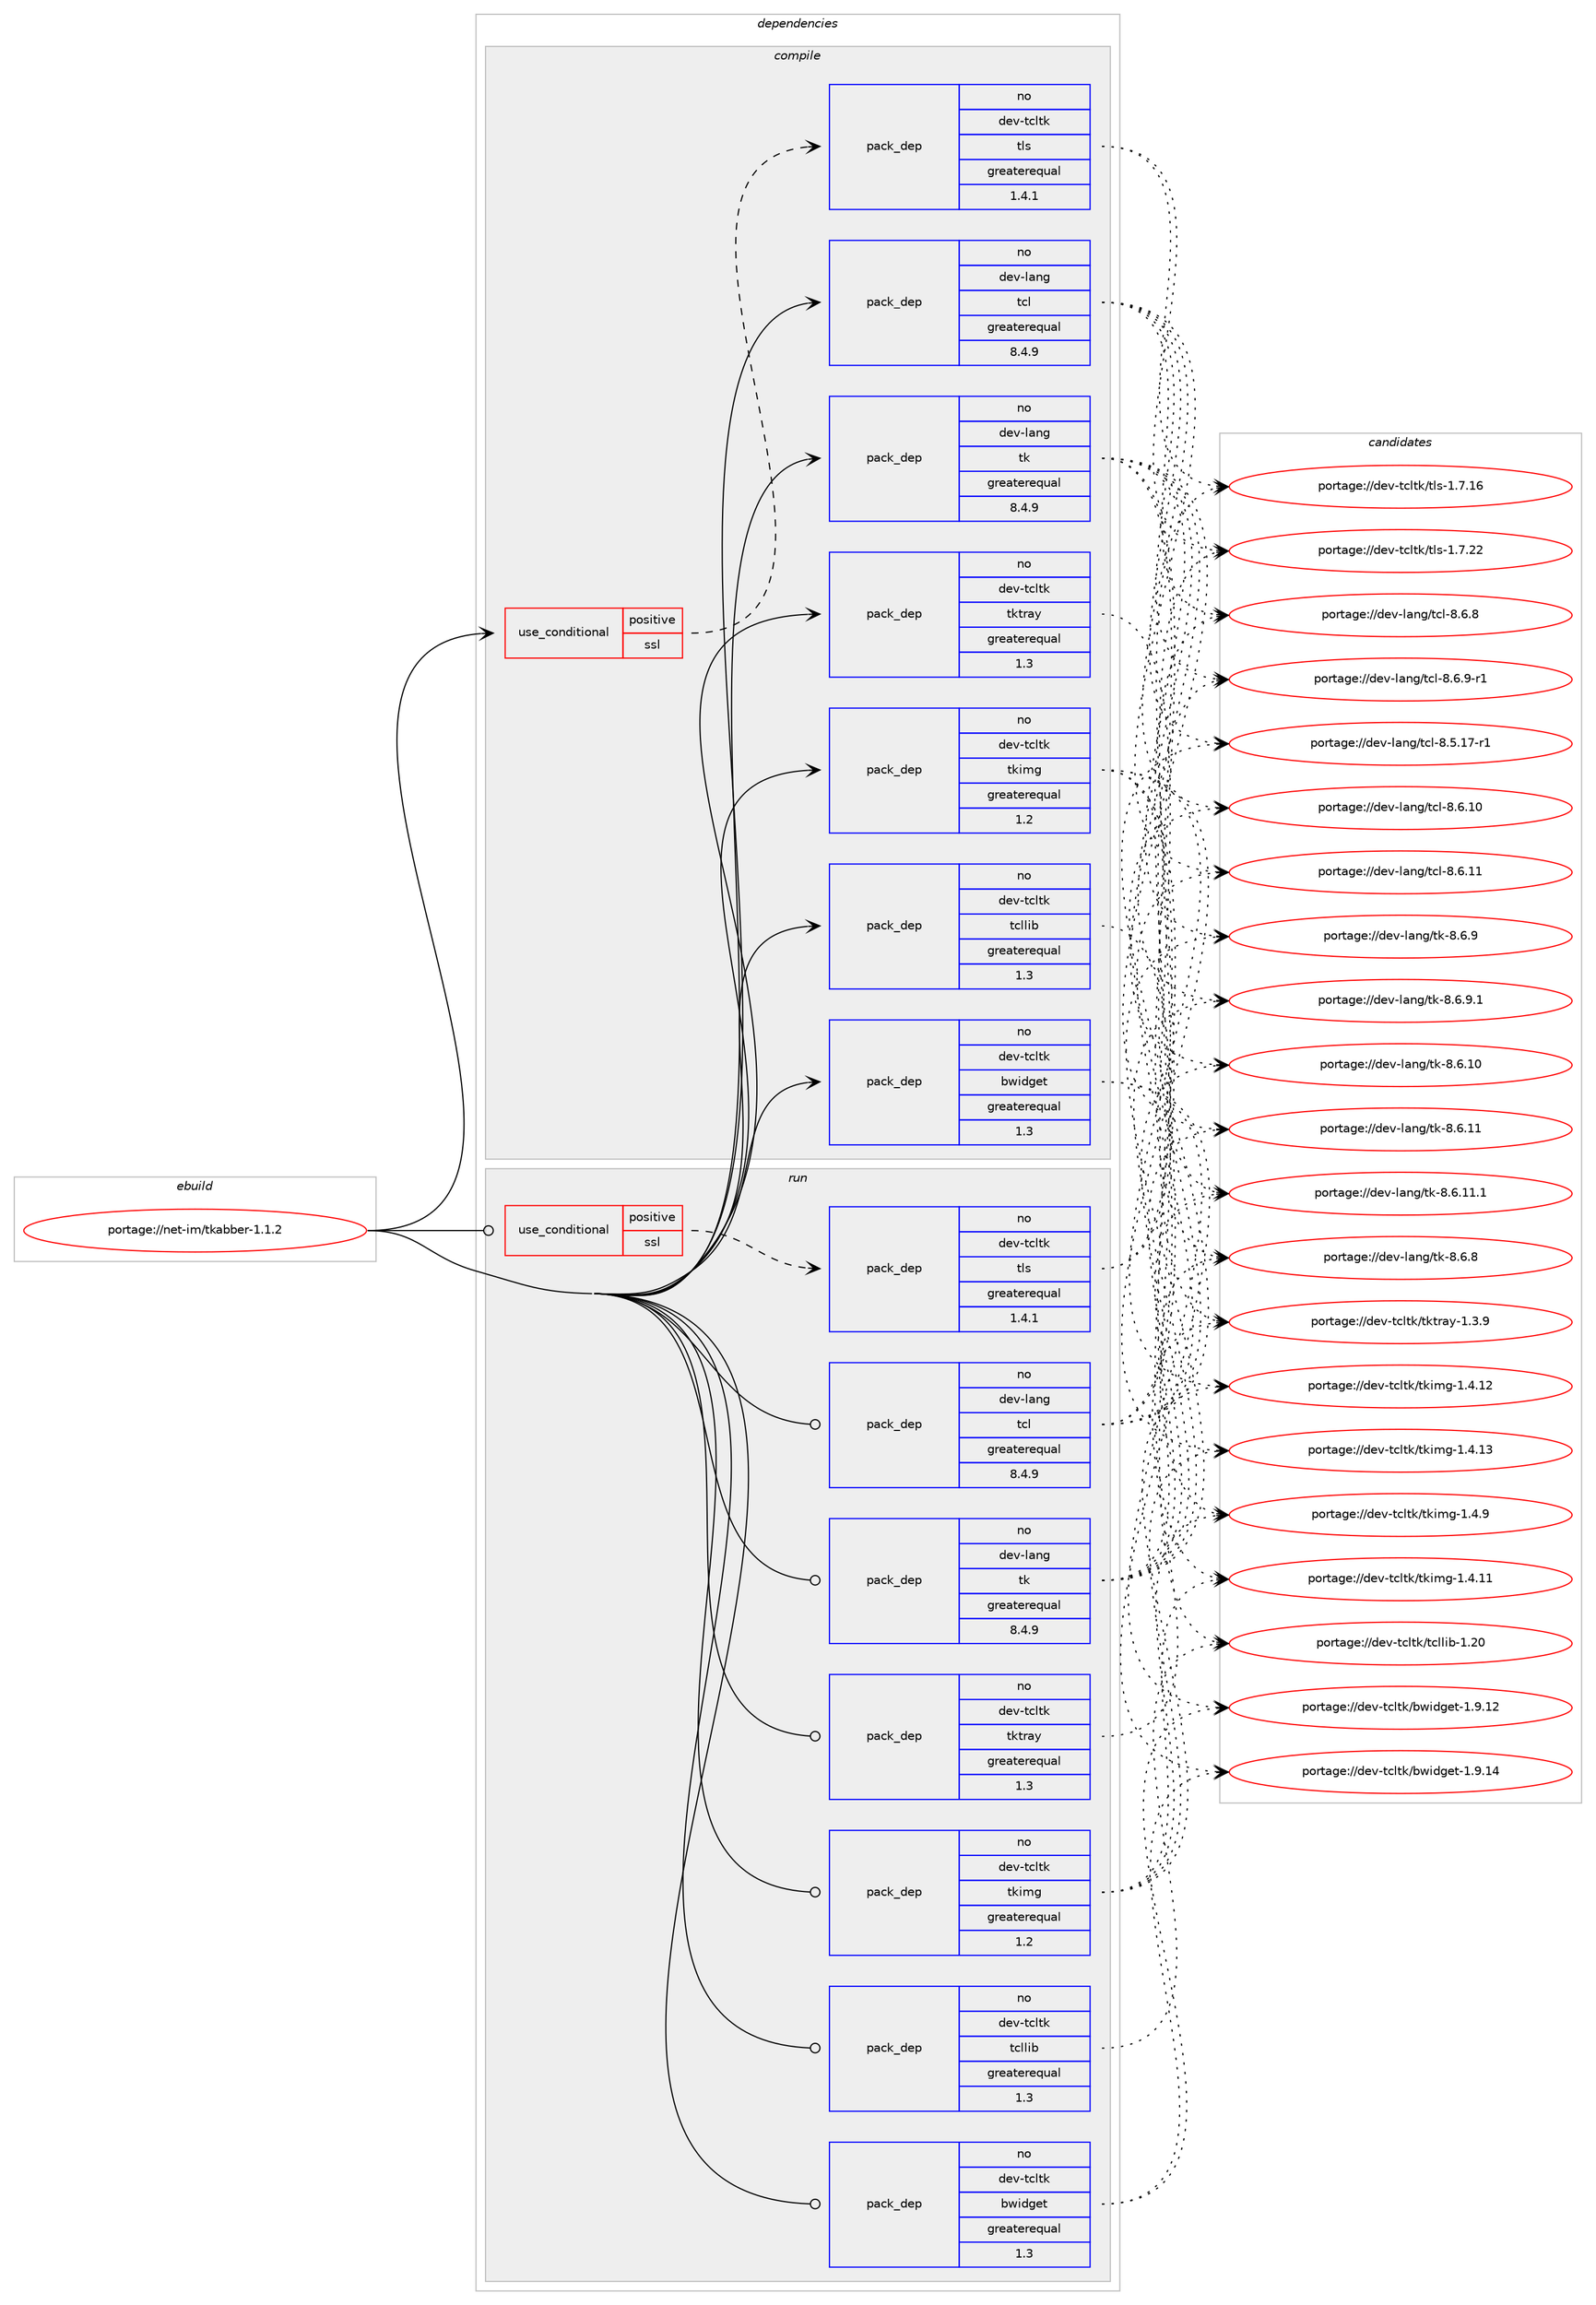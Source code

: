 digraph prolog {

# *************
# Graph options
# *************

newrank=true;
concentrate=true;
compound=true;
graph [rankdir=LR,fontname=Helvetica,fontsize=10,ranksep=1.5];#, ranksep=2.5, nodesep=0.2];
edge  [arrowhead=vee];
node  [fontname=Helvetica,fontsize=10];

# **********
# The ebuild
# **********

subgraph cluster_leftcol {
color=gray;
rank=same;
label=<<i>ebuild</i>>;
id [label="portage://net-im/tkabber-1.1.2", color=red, width=4, href="../net-im/tkabber-1.1.2.svg"];
}

# ****************
# The dependencies
# ****************

subgraph cluster_midcol {
color=gray;
label=<<i>dependencies</i>>;
subgraph cluster_compile {
fillcolor="#eeeeee";
style=filled;
label=<<i>compile</i>>;
subgraph cond48 {
dependency129 [label=<<TABLE BORDER="0" CELLBORDER="1" CELLSPACING="0" CELLPADDING="4"><TR><TD ROWSPAN="3" CELLPADDING="10">use_conditional</TD></TR><TR><TD>positive</TD></TR><TR><TD>ssl</TD></TR></TABLE>>, shape=none, color=red];
subgraph pack79 {
dependency130 [label=<<TABLE BORDER="0" CELLBORDER="1" CELLSPACING="0" CELLPADDING="4" WIDTH="220"><TR><TD ROWSPAN="6" CELLPADDING="30">pack_dep</TD></TR><TR><TD WIDTH="110">no</TD></TR><TR><TD>dev-tcltk</TD></TR><TR><TD>tls</TD></TR><TR><TD>greaterequal</TD></TR><TR><TD>1.4.1</TD></TR></TABLE>>, shape=none, color=blue];
}
dependency129:e -> dependency130:w [weight=20,style="dashed",arrowhead="vee"];
}
id:e -> dependency129:w [weight=20,style="solid",arrowhead="vee"];
subgraph pack80 {
dependency131 [label=<<TABLE BORDER="0" CELLBORDER="1" CELLSPACING="0" CELLPADDING="4" WIDTH="220"><TR><TD ROWSPAN="6" CELLPADDING="30">pack_dep</TD></TR><TR><TD WIDTH="110">no</TD></TR><TR><TD>dev-lang</TD></TR><TR><TD>tcl</TD></TR><TR><TD>greaterequal</TD></TR><TR><TD>8.4.9</TD></TR></TABLE>>, shape=none, color=blue];
}
id:e -> dependency131:w [weight=20,style="solid",arrowhead="vee"];
subgraph pack81 {
dependency132 [label=<<TABLE BORDER="0" CELLBORDER="1" CELLSPACING="0" CELLPADDING="4" WIDTH="220"><TR><TD ROWSPAN="6" CELLPADDING="30">pack_dep</TD></TR><TR><TD WIDTH="110">no</TD></TR><TR><TD>dev-lang</TD></TR><TR><TD>tk</TD></TR><TR><TD>greaterequal</TD></TR><TR><TD>8.4.9</TD></TR></TABLE>>, shape=none, color=blue];
}
id:e -> dependency132:w [weight=20,style="solid",arrowhead="vee"];
subgraph pack82 {
dependency133 [label=<<TABLE BORDER="0" CELLBORDER="1" CELLSPACING="0" CELLPADDING="4" WIDTH="220"><TR><TD ROWSPAN="6" CELLPADDING="30">pack_dep</TD></TR><TR><TD WIDTH="110">no</TD></TR><TR><TD>dev-tcltk</TD></TR><TR><TD>bwidget</TD></TR><TR><TD>greaterequal</TD></TR><TR><TD>1.3</TD></TR></TABLE>>, shape=none, color=blue];
}
id:e -> dependency133:w [weight=20,style="solid",arrowhead="vee"];
subgraph pack83 {
dependency134 [label=<<TABLE BORDER="0" CELLBORDER="1" CELLSPACING="0" CELLPADDING="4" WIDTH="220"><TR><TD ROWSPAN="6" CELLPADDING="30">pack_dep</TD></TR><TR><TD WIDTH="110">no</TD></TR><TR><TD>dev-tcltk</TD></TR><TR><TD>tcllib</TD></TR><TR><TD>greaterequal</TD></TR><TR><TD>1.3</TD></TR></TABLE>>, shape=none, color=blue];
}
id:e -> dependency134:w [weight=20,style="solid",arrowhead="vee"];
subgraph pack84 {
dependency135 [label=<<TABLE BORDER="0" CELLBORDER="1" CELLSPACING="0" CELLPADDING="4" WIDTH="220"><TR><TD ROWSPAN="6" CELLPADDING="30">pack_dep</TD></TR><TR><TD WIDTH="110">no</TD></TR><TR><TD>dev-tcltk</TD></TR><TR><TD>tkimg</TD></TR><TR><TD>greaterequal</TD></TR><TR><TD>1.2</TD></TR></TABLE>>, shape=none, color=blue];
}
id:e -> dependency135:w [weight=20,style="solid",arrowhead="vee"];
subgraph pack85 {
dependency136 [label=<<TABLE BORDER="0" CELLBORDER="1" CELLSPACING="0" CELLPADDING="4" WIDTH="220"><TR><TD ROWSPAN="6" CELLPADDING="30">pack_dep</TD></TR><TR><TD WIDTH="110">no</TD></TR><TR><TD>dev-tcltk</TD></TR><TR><TD>tktray</TD></TR><TR><TD>greaterequal</TD></TR><TR><TD>1.3</TD></TR></TABLE>>, shape=none, color=blue];
}
id:e -> dependency136:w [weight=20,style="solid",arrowhead="vee"];
}
subgraph cluster_compileandrun {
fillcolor="#eeeeee";
style=filled;
label=<<i>compile and run</i>>;
}
subgraph cluster_run {
fillcolor="#eeeeee";
style=filled;
label=<<i>run</i>>;
subgraph cond49 {
dependency137 [label=<<TABLE BORDER="0" CELLBORDER="1" CELLSPACING="0" CELLPADDING="4"><TR><TD ROWSPAN="3" CELLPADDING="10">use_conditional</TD></TR><TR><TD>positive</TD></TR><TR><TD>ssl</TD></TR></TABLE>>, shape=none, color=red];
subgraph pack86 {
dependency138 [label=<<TABLE BORDER="0" CELLBORDER="1" CELLSPACING="0" CELLPADDING="4" WIDTH="220"><TR><TD ROWSPAN="6" CELLPADDING="30">pack_dep</TD></TR><TR><TD WIDTH="110">no</TD></TR><TR><TD>dev-tcltk</TD></TR><TR><TD>tls</TD></TR><TR><TD>greaterequal</TD></TR><TR><TD>1.4.1</TD></TR></TABLE>>, shape=none, color=blue];
}
dependency137:e -> dependency138:w [weight=20,style="dashed",arrowhead="vee"];
}
id:e -> dependency137:w [weight=20,style="solid",arrowhead="odot"];
subgraph pack87 {
dependency139 [label=<<TABLE BORDER="0" CELLBORDER="1" CELLSPACING="0" CELLPADDING="4" WIDTH="220"><TR><TD ROWSPAN="6" CELLPADDING="30">pack_dep</TD></TR><TR><TD WIDTH="110">no</TD></TR><TR><TD>dev-lang</TD></TR><TR><TD>tcl</TD></TR><TR><TD>greaterequal</TD></TR><TR><TD>8.4.9</TD></TR></TABLE>>, shape=none, color=blue];
}
id:e -> dependency139:w [weight=20,style="solid",arrowhead="odot"];
subgraph pack88 {
dependency140 [label=<<TABLE BORDER="0" CELLBORDER="1" CELLSPACING="0" CELLPADDING="4" WIDTH="220"><TR><TD ROWSPAN="6" CELLPADDING="30">pack_dep</TD></TR><TR><TD WIDTH="110">no</TD></TR><TR><TD>dev-lang</TD></TR><TR><TD>tk</TD></TR><TR><TD>greaterequal</TD></TR><TR><TD>8.4.9</TD></TR></TABLE>>, shape=none, color=blue];
}
id:e -> dependency140:w [weight=20,style="solid",arrowhead="odot"];
subgraph pack89 {
dependency141 [label=<<TABLE BORDER="0" CELLBORDER="1" CELLSPACING="0" CELLPADDING="4" WIDTH="220"><TR><TD ROWSPAN="6" CELLPADDING="30">pack_dep</TD></TR><TR><TD WIDTH="110">no</TD></TR><TR><TD>dev-tcltk</TD></TR><TR><TD>bwidget</TD></TR><TR><TD>greaterequal</TD></TR><TR><TD>1.3</TD></TR></TABLE>>, shape=none, color=blue];
}
id:e -> dependency141:w [weight=20,style="solid",arrowhead="odot"];
subgraph pack90 {
dependency142 [label=<<TABLE BORDER="0" CELLBORDER="1" CELLSPACING="0" CELLPADDING="4" WIDTH="220"><TR><TD ROWSPAN="6" CELLPADDING="30">pack_dep</TD></TR><TR><TD WIDTH="110">no</TD></TR><TR><TD>dev-tcltk</TD></TR><TR><TD>tcllib</TD></TR><TR><TD>greaterequal</TD></TR><TR><TD>1.3</TD></TR></TABLE>>, shape=none, color=blue];
}
id:e -> dependency142:w [weight=20,style="solid",arrowhead="odot"];
subgraph pack91 {
dependency143 [label=<<TABLE BORDER="0" CELLBORDER="1" CELLSPACING="0" CELLPADDING="4" WIDTH="220"><TR><TD ROWSPAN="6" CELLPADDING="30">pack_dep</TD></TR><TR><TD WIDTH="110">no</TD></TR><TR><TD>dev-tcltk</TD></TR><TR><TD>tkimg</TD></TR><TR><TD>greaterequal</TD></TR><TR><TD>1.2</TD></TR></TABLE>>, shape=none, color=blue];
}
id:e -> dependency143:w [weight=20,style="solid",arrowhead="odot"];
subgraph pack92 {
dependency144 [label=<<TABLE BORDER="0" CELLBORDER="1" CELLSPACING="0" CELLPADDING="4" WIDTH="220"><TR><TD ROWSPAN="6" CELLPADDING="30">pack_dep</TD></TR><TR><TD WIDTH="110">no</TD></TR><TR><TD>dev-tcltk</TD></TR><TR><TD>tktray</TD></TR><TR><TD>greaterequal</TD></TR><TR><TD>1.3</TD></TR></TABLE>>, shape=none, color=blue];
}
id:e -> dependency144:w [weight=20,style="solid",arrowhead="odot"];
}
}

# **************
# The candidates
# **************

subgraph cluster_choices {
rank=same;
color=gray;
label=<<i>candidates</i>>;

subgraph choice79 {
color=black;
nodesep=1;
choice10010111845116991081161074711610811545494655464954 [label="portage://dev-tcltk/tls-1.7.16", color=red, width=4,href="../dev-tcltk/tls-1.7.16.svg"];
choice10010111845116991081161074711610811545494655465050 [label="portage://dev-tcltk/tls-1.7.22", color=red, width=4,href="../dev-tcltk/tls-1.7.22.svg"];
dependency130:e -> choice10010111845116991081161074711610811545494655464954:w [style=dotted,weight="100"];
dependency130:e -> choice10010111845116991081161074711610811545494655465050:w [style=dotted,weight="100"];
}
subgraph choice80 {
color=black;
nodesep=1;
choice10010111845108971101034711699108455646534649554511449 [label="portage://dev-lang/tcl-8.5.17-r1", color=red, width=4,href="../dev-lang/tcl-8.5.17-r1.svg"];
choice1001011184510897110103471169910845564654464948 [label="portage://dev-lang/tcl-8.6.10", color=red, width=4,href="../dev-lang/tcl-8.6.10.svg"];
choice1001011184510897110103471169910845564654464949 [label="portage://dev-lang/tcl-8.6.11", color=red, width=4,href="../dev-lang/tcl-8.6.11.svg"];
choice10010111845108971101034711699108455646544656 [label="portage://dev-lang/tcl-8.6.8", color=red, width=4,href="../dev-lang/tcl-8.6.8.svg"];
choice100101118451089711010347116991084556465446574511449 [label="portage://dev-lang/tcl-8.6.9-r1", color=red, width=4,href="../dev-lang/tcl-8.6.9-r1.svg"];
dependency131:e -> choice10010111845108971101034711699108455646534649554511449:w [style=dotted,weight="100"];
dependency131:e -> choice1001011184510897110103471169910845564654464948:w [style=dotted,weight="100"];
dependency131:e -> choice1001011184510897110103471169910845564654464949:w [style=dotted,weight="100"];
dependency131:e -> choice10010111845108971101034711699108455646544656:w [style=dotted,weight="100"];
dependency131:e -> choice100101118451089711010347116991084556465446574511449:w [style=dotted,weight="100"];
}
subgraph choice81 {
color=black;
nodesep=1;
choice10010111845108971101034711610745564654464948 [label="portage://dev-lang/tk-8.6.10", color=red, width=4,href="../dev-lang/tk-8.6.10.svg"];
choice10010111845108971101034711610745564654464949 [label="portage://dev-lang/tk-8.6.11", color=red, width=4,href="../dev-lang/tk-8.6.11.svg"];
choice100101118451089711010347116107455646544649494649 [label="portage://dev-lang/tk-8.6.11.1", color=red, width=4,href="../dev-lang/tk-8.6.11.1.svg"];
choice100101118451089711010347116107455646544656 [label="portage://dev-lang/tk-8.6.8", color=red, width=4,href="../dev-lang/tk-8.6.8.svg"];
choice100101118451089711010347116107455646544657 [label="portage://dev-lang/tk-8.6.9", color=red, width=4,href="../dev-lang/tk-8.6.9.svg"];
choice1001011184510897110103471161074556465446574649 [label="portage://dev-lang/tk-8.6.9.1", color=red, width=4,href="../dev-lang/tk-8.6.9.1.svg"];
dependency132:e -> choice10010111845108971101034711610745564654464948:w [style=dotted,weight="100"];
dependency132:e -> choice10010111845108971101034711610745564654464949:w [style=dotted,weight="100"];
dependency132:e -> choice100101118451089711010347116107455646544649494649:w [style=dotted,weight="100"];
dependency132:e -> choice100101118451089711010347116107455646544656:w [style=dotted,weight="100"];
dependency132:e -> choice100101118451089711010347116107455646544657:w [style=dotted,weight="100"];
dependency132:e -> choice1001011184510897110103471161074556465446574649:w [style=dotted,weight="100"];
}
subgraph choice82 {
color=black;
nodesep=1;
choice1001011184511699108116107479811910510010310111645494657464950 [label="portage://dev-tcltk/bwidget-1.9.12", color=red, width=4,href="../dev-tcltk/bwidget-1.9.12.svg"];
choice1001011184511699108116107479811910510010310111645494657464952 [label="portage://dev-tcltk/bwidget-1.9.14", color=red, width=4,href="../dev-tcltk/bwidget-1.9.14.svg"];
dependency133:e -> choice1001011184511699108116107479811910510010310111645494657464950:w [style=dotted,weight="100"];
dependency133:e -> choice1001011184511699108116107479811910510010310111645494657464952:w [style=dotted,weight="100"];
}
subgraph choice83 {
color=black;
nodesep=1;
choice10010111845116991081161074711699108108105984549465048 [label="portage://dev-tcltk/tcllib-1.20", color=red, width=4,href="../dev-tcltk/tcllib-1.20.svg"];
dependency134:e -> choice10010111845116991081161074711699108108105984549465048:w [style=dotted,weight="100"];
}
subgraph choice84 {
color=black;
nodesep=1;
choice10010111845116991081161074711610710510910345494652464949 [label="portage://dev-tcltk/tkimg-1.4.11", color=red, width=4,href="../dev-tcltk/tkimg-1.4.11.svg"];
choice10010111845116991081161074711610710510910345494652464950 [label="portage://dev-tcltk/tkimg-1.4.12", color=red, width=4,href="../dev-tcltk/tkimg-1.4.12.svg"];
choice10010111845116991081161074711610710510910345494652464951 [label="portage://dev-tcltk/tkimg-1.4.13", color=red, width=4,href="../dev-tcltk/tkimg-1.4.13.svg"];
choice100101118451169910811610747116107105109103454946524657 [label="portage://dev-tcltk/tkimg-1.4.9", color=red, width=4,href="../dev-tcltk/tkimg-1.4.9.svg"];
dependency135:e -> choice10010111845116991081161074711610710510910345494652464949:w [style=dotted,weight="100"];
dependency135:e -> choice10010111845116991081161074711610710510910345494652464950:w [style=dotted,weight="100"];
dependency135:e -> choice10010111845116991081161074711610710510910345494652464951:w [style=dotted,weight="100"];
dependency135:e -> choice100101118451169910811610747116107105109103454946524657:w [style=dotted,weight="100"];
}
subgraph choice85 {
color=black;
nodesep=1;
choice10010111845116991081161074711610711611497121454946514657 [label="portage://dev-tcltk/tktray-1.3.9", color=red, width=4,href="../dev-tcltk/tktray-1.3.9.svg"];
dependency136:e -> choice10010111845116991081161074711610711611497121454946514657:w [style=dotted,weight="100"];
}
subgraph choice86 {
color=black;
nodesep=1;
choice10010111845116991081161074711610811545494655464954 [label="portage://dev-tcltk/tls-1.7.16", color=red, width=4,href="../dev-tcltk/tls-1.7.16.svg"];
choice10010111845116991081161074711610811545494655465050 [label="portage://dev-tcltk/tls-1.7.22", color=red, width=4,href="../dev-tcltk/tls-1.7.22.svg"];
dependency138:e -> choice10010111845116991081161074711610811545494655464954:w [style=dotted,weight="100"];
dependency138:e -> choice10010111845116991081161074711610811545494655465050:w [style=dotted,weight="100"];
}
subgraph choice87 {
color=black;
nodesep=1;
choice10010111845108971101034711699108455646534649554511449 [label="portage://dev-lang/tcl-8.5.17-r1", color=red, width=4,href="../dev-lang/tcl-8.5.17-r1.svg"];
choice1001011184510897110103471169910845564654464948 [label="portage://dev-lang/tcl-8.6.10", color=red, width=4,href="../dev-lang/tcl-8.6.10.svg"];
choice1001011184510897110103471169910845564654464949 [label="portage://dev-lang/tcl-8.6.11", color=red, width=4,href="../dev-lang/tcl-8.6.11.svg"];
choice10010111845108971101034711699108455646544656 [label="portage://dev-lang/tcl-8.6.8", color=red, width=4,href="../dev-lang/tcl-8.6.8.svg"];
choice100101118451089711010347116991084556465446574511449 [label="portage://dev-lang/tcl-8.6.9-r1", color=red, width=4,href="../dev-lang/tcl-8.6.9-r1.svg"];
dependency139:e -> choice10010111845108971101034711699108455646534649554511449:w [style=dotted,weight="100"];
dependency139:e -> choice1001011184510897110103471169910845564654464948:w [style=dotted,weight="100"];
dependency139:e -> choice1001011184510897110103471169910845564654464949:w [style=dotted,weight="100"];
dependency139:e -> choice10010111845108971101034711699108455646544656:w [style=dotted,weight="100"];
dependency139:e -> choice100101118451089711010347116991084556465446574511449:w [style=dotted,weight="100"];
}
subgraph choice88 {
color=black;
nodesep=1;
choice10010111845108971101034711610745564654464948 [label="portage://dev-lang/tk-8.6.10", color=red, width=4,href="../dev-lang/tk-8.6.10.svg"];
choice10010111845108971101034711610745564654464949 [label="portage://dev-lang/tk-8.6.11", color=red, width=4,href="../dev-lang/tk-8.6.11.svg"];
choice100101118451089711010347116107455646544649494649 [label="portage://dev-lang/tk-8.6.11.1", color=red, width=4,href="../dev-lang/tk-8.6.11.1.svg"];
choice100101118451089711010347116107455646544656 [label="portage://dev-lang/tk-8.6.8", color=red, width=4,href="../dev-lang/tk-8.6.8.svg"];
choice100101118451089711010347116107455646544657 [label="portage://dev-lang/tk-8.6.9", color=red, width=4,href="../dev-lang/tk-8.6.9.svg"];
choice1001011184510897110103471161074556465446574649 [label="portage://dev-lang/tk-8.6.9.1", color=red, width=4,href="../dev-lang/tk-8.6.9.1.svg"];
dependency140:e -> choice10010111845108971101034711610745564654464948:w [style=dotted,weight="100"];
dependency140:e -> choice10010111845108971101034711610745564654464949:w [style=dotted,weight="100"];
dependency140:e -> choice100101118451089711010347116107455646544649494649:w [style=dotted,weight="100"];
dependency140:e -> choice100101118451089711010347116107455646544656:w [style=dotted,weight="100"];
dependency140:e -> choice100101118451089711010347116107455646544657:w [style=dotted,weight="100"];
dependency140:e -> choice1001011184510897110103471161074556465446574649:w [style=dotted,weight="100"];
}
subgraph choice89 {
color=black;
nodesep=1;
choice1001011184511699108116107479811910510010310111645494657464950 [label="portage://dev-tcltk/bwidget-1.9.12", color=red, width=4,href="../dev-tcltk/bwidget-1.9.12.svg"];
choice1001011184511699108116107479811910510010310111645494657464952 [label="portage://dev-tcltk/bwidget-1.9.14", color=red, width=4,href="../dev-tcltk/bwidget-1.9.14.svg"];
dependency141:e -> choice1001011184511699108116107479811910510010310111645494657464950:w [style=dotted,weight="100"];
dependency141:e -> choice1001011184511699108116107479811910510010310111645494657464952:w [style=dotted,weight="100"];
}
subgraph choice90 {
color=black;
nodesep=1;
choice10010111845116991081161074711699108108105984549465048 [label="portage://dev-tcltk/tcllib-1.20", color=red, width=4,href="../dev-tcltk/tcllib-1.20.svg"];
dependency142:e -> choice10010111845116991081161074711699108108105984549465048:w [style=dotted,weight="100"];
}
subgraph choice91 {
color=black;
nodesep=1;
choice10010111845116991081161074711610710510910345494652464949 [label="portage://dev-tcltk/tkimg-1.4.11", color=red, width=4,href="../dev-tcltk/tkimg-1.4.11.svg"];
choice10010111845116991081161074711610710510910345494652464950 [label="portage://dev-tcltk/tkimg-1.4.12", color=red, width=4,href="../dev-tcltk/tkimg-1.4.12.svg"];
choice10010111845116991081161074711610710510910345494652464951 [label="portage://dev-tcltk/tkimg-1.4.13", color=red, width=4,href="../dev-tcltk/tkimg-1.4.13.svg"];
choice100101118451169910811610747116107105109103454946524657 [label="portage://dev-tcltk/tkimg-1.4.9", color=red, width=4,href="../dev-tcltk/tkimg-1.4.9.svg"];
dependency143:e -> choice10010111845116991081161074711610710510910345494652464949:w [style=dotted,weight="100"];
dependency143:e -> choice10010111845116991081161074711610710510910345494652464950:w [style=dotted,weight="100"];
dependency143:e -> choice10010111845116991081161074711610710510910345494652464951:w [style=dotted,weight="100"];
dependency143:e -> choice100101118451169910811610747116107105109103454946524657:w [style=dotted,weight="100"];
}
subgraph choice92 {
color=black;
nodesep=1;
choice10010111845116991081161074711610711611497121454946514657 [label="portage://dev-tcltk/tktray-1.3.9", color=red, width=4,href="../dev-tcltk/tktray-1.3.9.svg"];
dependency144:e -> choice10010111845116991081161074711610711611497121454946514657:w [style=dotted,weight="100"];
}
}

}
